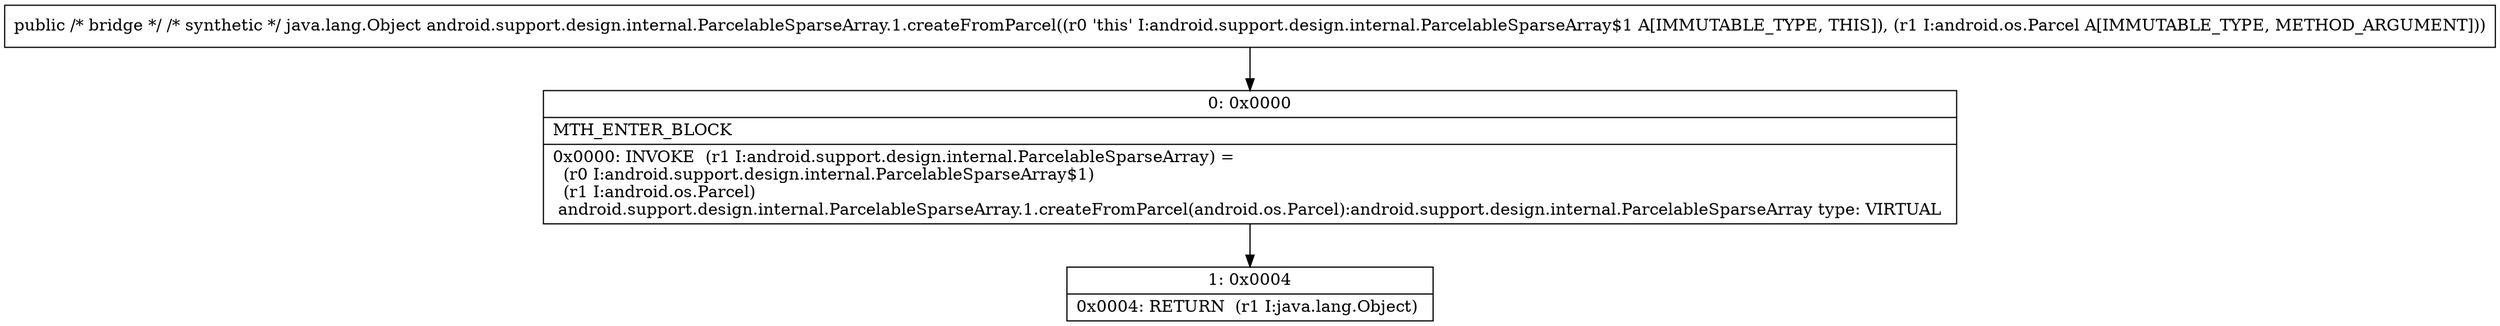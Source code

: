 digraph "CFG forandroid.support.design.internal.ParcelableSparseArray.1.createFromParcel(Landroid\/os\/Parcel;)Ljava\/lang\/Object;" {
Node_0 [shape=record,label="{0\:\ 0x0000|MTH_ENTER_BLOCK\l|0x0000: INVOKE  (r1 I:android.support.design.internal.ParcelableSparseArray) = \l  (r0 I:android.support.design.internal.ParcelableSparseArray$1)\l  (r1 I:android.os.Parcel)\l android.support.design.internal.ParcelableSparseArray.1.createFromParcel(android.os.Parcel):android.support.design.internal.ParcelableSparseArray type: VIRTUAL \l}"];
Node_1 [shape=record,label="{1\:\ 0x0004|0x0004: RETURN  (r1 I:java.lang.Object) \l}"];
MethodNode[shape=record,label="{public \/* bridge *\/ \/* synthetic *\/ java.lang.Object android.support.design.internal.ParcelableSparseArray.1.createFromParcel((r0 'this' I:android.support.design.internal.ParcelableSparseArray$1 A[IMMUTABLE_TYPE, THIS]), (r1 I:android.os.Parcel A[IMMUTABLE_TYPE, METHOD_ARGUMENT])) }"];
MethodNode -> Node_0;
Node_0 -> Node_1;
}

